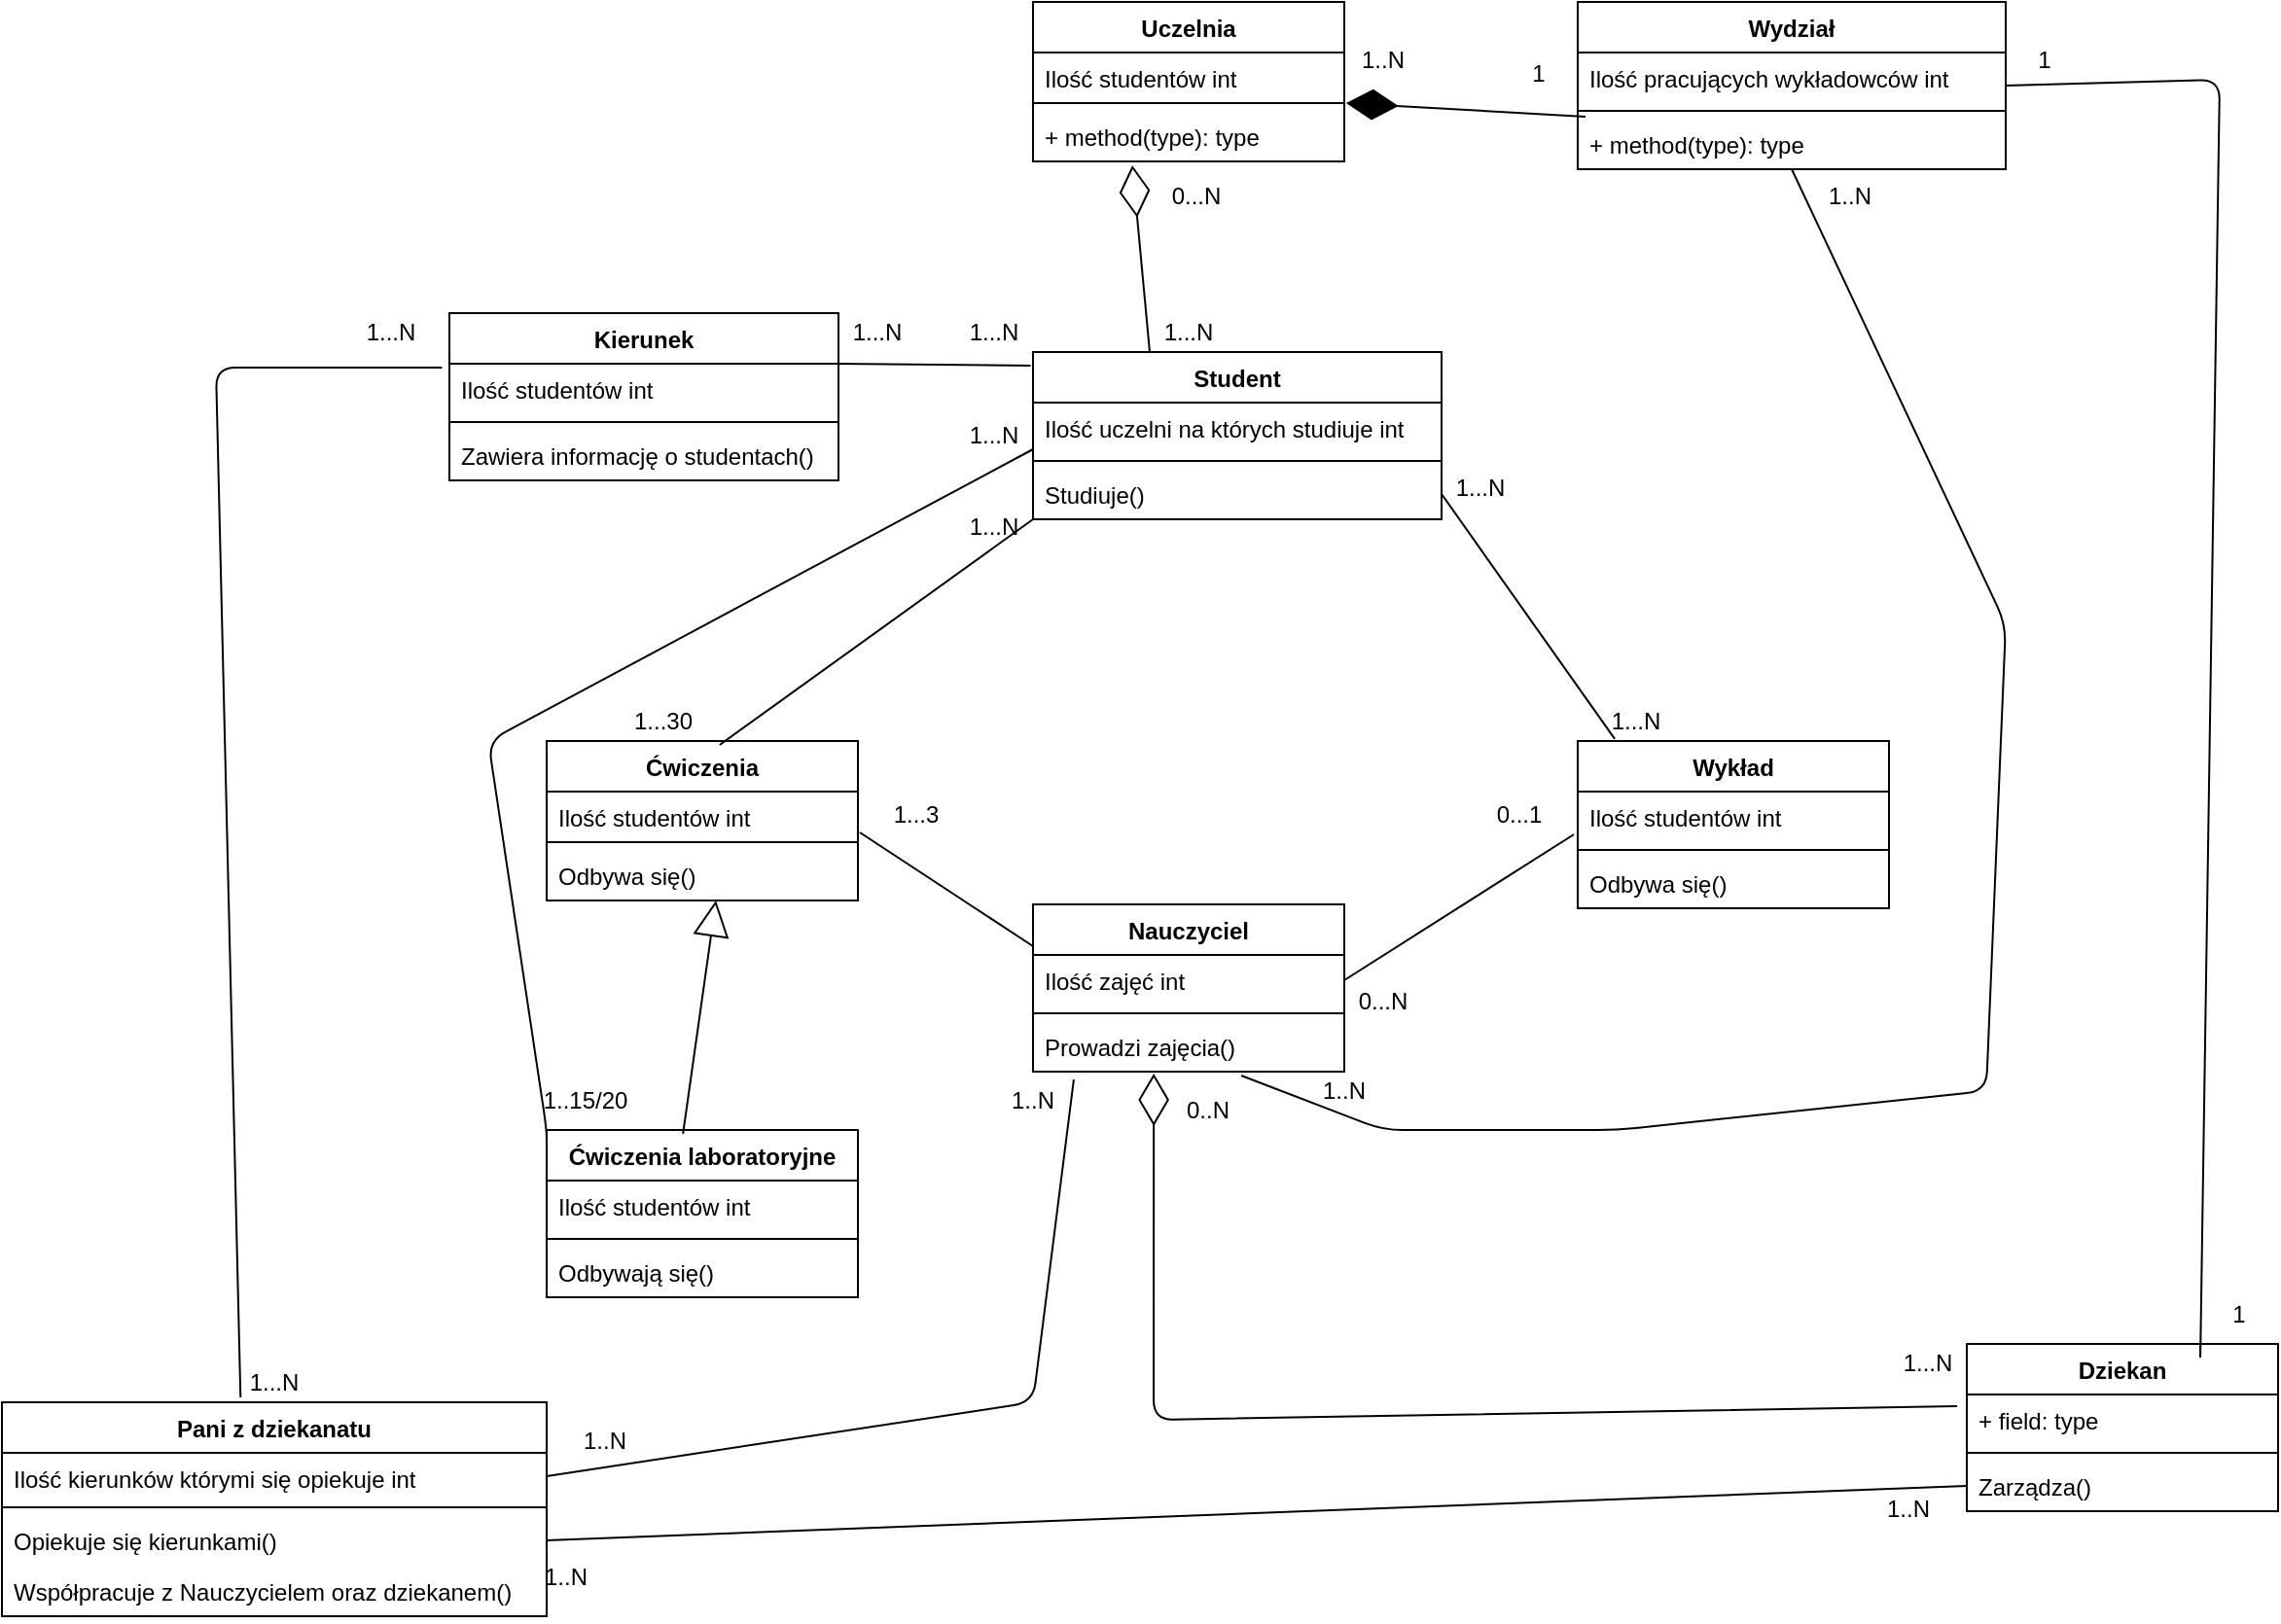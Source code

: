 <mxfile version="24.7.7">
  <diagram id="8XueRVyKptP6TZ4SduWV" name="Strona-1">
    <mxGraphModel dx="2117" dy="1691" grid="1" gridSize="10" guides="1" tooltips="1" connect="1" arrows="1" fold="1" page="1" pageScale="1" pageWidth="827" pageHeight="1169" math="0" shadow="0">
      <root>
        <mxCell id="0" />
        <mxCell id="1" parent="0" />
        <mxCell id="wZQWbqXdrKicEIXemPAb-1" value="Student" style="swimlane;fontStyle=1;align=center;verticalAlign=top;childLayout=stackLayout;horizontal=1;startSize=26;horizontalStack=0;resizeParent=1;resizeParentMax=0;resizeLast=0;collapsible=1;marginBottom=0;" parent="1" vertex="1">
          <mxGeometry x="310" y="80" width="210" height="86" as="geometry" />
        </mxCell>
        <mxCell id="wZQWbqXdrKicEIXemPAb-2" value="Ilość uczelni na których studiuje int" style="text;strokeColor=none;fillColor=none;align=left;verticalAlign=top;spacingLeft=4;spacingRight=4;overflow=hidden;rotatable=0;points=[[0,0.5],[1,0.5]];portConstraint=eastwest;" parent="wZQWbqXdrKicEIXemPAb-1" vertex="1">
          <mxGeometry y="26" width="210" height="26" as="geometry" />
        </mxCell>
        <mxCell id="wZQWbqXdrKicEIXemPAb-3" value="" style="line;strokeWidth=1;fillColor=none;align=left;verticalAlign=middle;spacingTop=-1;spacingLeft=3;spacingRight=3;rotatable=0;labelPosition=right;points=[];portConstraint=eastwest;" parent="wZQWbqXdrKicEIXemPAb-1" vertex="1">
          <mxGeometry y="52" width="210" height="8" as="geometry" />
        </mxCell>
        <mxCell id="wZQWbqXdrKicEIXemPAb-4" value="Studiuje()" style="text;strokeColor=none;fillColor=none;align=left;verticalAlign=top;spacingLeft=4;spacingRight=4;overflow=hidden;rotatable=0;points=[[0,0.5],[1,0.5]];portConstraint=eastwest;" parent="wZQWbqXdrKicEIXemPAb-1" vertex="1">
          <mxGeometry y="60" width="210" height="26" as="geometry" />
        </mxCell>
        <mxCell id="wZQWbqXdrKicEIXemPAb-5" value="Ćwiczenia" style="swimlane;fontStyle=1;align=center;verticalAlign=top;childLayout=stackLayout;horizontal=1;startSize=26;horizontalStack=0;resizeParent=1;resizeParentMax=0;resizeLast=0;collapsible=1;marginBottom=0;" parent="1" vertex="1">
          <mxGeometry x="60" y="280" width="160" height="82" as="geometry" />
        </mxCell>
        <mxCell id="wZQWbqXdrKicEIXemPAb-6" value="Ilość studentów int" style="text;strokeColor=none;fillColor=none;align=left;verticalAlign=top;spacingLeft=4;spacingRight=4;overflow=hidden;rotatable=0;points=[[0,0.5],[1,0.5]];portConstraint=eastwest;" parent="wZQWbqXdrKicEIXemPAb-5" vertex="1">
          <mxGeometry y="26" width="160" height="22" as="geometry" />
        </mxCell>
        <mxCell id="wZQWbqXdrKicEIXemPAb-7" value="" style="line;strokeWidth=1;fillColor=none;align=left;verticalAlign=middle;spacingTop=-1;spacingLeft=3;spacingRight=3;rotatable=0;labelPosition=right;points=[];portConstraint=eastwest;" parent="wZQWbqXdrKicEIXemPAb-5" vertex="1">
          <mxGeometry y="48" width="160" height="8" as="geometry" />
        </mxCell>
        <mxCell id="wZQWbqXdrKicEIXemPAb-8" value="Odbywa się()" style="text;strokeColor=none;fillColor=none;align=left;verticalAlign=top;spacingLeft=4;spacingRight=4;overflow=hidden;rotatable=0;points=[[0,0.5],[1,0.5]];portConstraint=eastwest;" parent="wZQWbqXdrKicEIXemPAb-5" vertex="1">
          <mxGeometry y="56" width="160" height="26" as="geometry" />
        </mxCell>
        <mxCell id="wZQWbqXdrKicEIXemPAb-9" value="Wykład" style="swimlane;fontStyle=1;align=center;verticalAlign=top;childLayout=stackLayout;horizontal=1;startSize=26;horizontalStack=0;resizeParent=1;resizeParentMax=0;resizeLast=0;collapsible=1;marginBottom=0;" parent="1" vertex="1">
          <mxGeometry x="590" y="280" width="160" height="86" as="geometry" />
        </mxCell>
        <mxCell id="wZQWbqXdrKicEIXemPAb-10" value="Ilość studentów int" style="text;strokeColor=none;fillColor=none;align=left;verticalAlign=top;spacingLeft=4;spacingRight=4;overflow=hidden;rotatable=0;points=[[0,0.5],[1,0.5]];portConstraint=eastwest;" parent="wZQWbqXdrKicEIXemPAb-9" vertex="1">
          <mxGeometry y="26" width="160" height="26" as="geometry" />
        </mxCell>
        <mxCell id="wZQWbqXdrKicEIXemPAb-11" value="" style="line;strokeWidth=1;fillColor=none;align=left;verticalAlign=middle;spacingTop=-1;spacingLeft=3;spacingRight=3;rotatable=0;labelPosition=right;points=[];portConstraint=eastwest;" parent="wZQWbqXdrKicEIXemPAb-9" vertex="1">
          <mxGeometry y="52" width="160" height="8" as="geometry" />
        </mxCell>
        <mxCell id="wZQWbqXdrKicEIXemPAb-12" value="Odbywa się()" style="text;strokeColor=none;fillColor=none;align=left;verticalAlign=top;spacingLeft=4;spacingRight=4;overflow=hidden;rotatable=0;points=[[0,0.5],[1,0.5]];portConstraint=eastwest;" parent="wZQWbqXdrKicEIXemPAb-9" vertex="1">
          <mxGeometry y="60" width="160" height="26" as="geometry" />
        </mxCell>
        <mxCell id="wZQWbqXdrKicEIXemPAb-13" value="" style="endArrow=none;html=1;entryX=0;entryY=1;entryDx=0;entryDy=0;exitX=0.556;exitY=0.024;exitDx=0;exitDy=0;exitPerimeter=0;" parent="1" source="wZQWbqXdrKicEIXemPAb-5" target="wZQWbqXdrKicEIXemPAb-1" edge="1">
          <mxGeometry width="50" height="50" relative="1" as="geometry">
            <mxPoint x="290" y="260" as="sourcePoint" />
            <mxPoint x="340" y="210" as="targetPoint" />
            <Array as="points" />
          </mxGeometry>
        </mxCell>
        <mxCell id="wZQWbqXdrKicEIXemPAb-14" value="" style="endArrow=none;html=1;exitX=0.119;exitY=-0.012;exitDx=0;exitDy=0;exitPerimeter=0;entryX=1;entryY=0.5;entryDx=0;entryDy=0;" parent="1" source="wZQWbqXdrKicEIXemPAb-9" target="wZQWbqXdrKicEIXemPAb-4" edge="1">
          <mxGeometry width="50" height="50" relative="1" as="geometry">
            <mxPoint x="420" y="240" as="sourcePoint" />
            <mxPoint x="470" y="190" as="targetPoint" />
          </mxGeometry>
        </mxCell>
        <mxCell id="wZQWbqXdrKicEIXemPAb-15" value="1...N" style="text;html=1;strokeColor=none;fillColor=none;align=center;verticalAlign=middle;whiteSpace=wrap;rounded=0;" parent="1" vertex="1">
          <mxGeometry x="520" y="140" width="40" height="20" as="geometry" />
        </mxCell>
        <mxCell id="wZQWbqXdrKicEIXemPAb-16" value="1...N" style="text;html=1;strokeColor=none;fillColor=none;align=center;verticalAlign=middle;whiteSpace=wrap;rounded=0;" parent="1" vertex="1">
          <mxGeometry x="600" y="260" width="40" height="20" as="geometry" />
        </mxCell>
        <mxCell id="wZQWbqXdrKicEIXemPAb-17" value="1...30" style="text;html=1;strokeColor=none;fillColor=none;align=center;verticalAlign=middle;whiteSpace=wrap;rounded=0;" parent="1" vertex="1">
          <mxGeometry x="100" y="260" width="40" height="20" as="geometry" />
        </mxCell>
        <mxCell id="wZQWbqXdrKicEIXemPAb-18" value="1...N" style="text;html=1;strokeColor=none;fillColor=none;align=center;verticalAlign=middle;whiteSpace=wrap;rounded=0;" parent="1" vertex="1">
          <mxGeometry x="270" y="160" width="40" height="20" as="geometry" />
        </mxCell>
        <mxCell id="wZQWbqXdrKicEIXemPAb-20" value="Ćwiczenia laboratoryjne" style="swimlane;fontStyle=1;align=center;verticalAlign=top;childLayout=stackLayout;horizontal=1;startSize=26;horizontalStack=0;resizeParent=1;resizeParentMax=0;resizeLast=0;collapsible=1;marginBottom=0;" parent="1" vertex="1">
          <mxGeometry x="60" y="480" width="160" height="86" as="geometry" />
        </mxCell>
        <mxCell id="wZQWbqXdrKicEIXemPAb-21" value="Ilość studentów int " style="text;strokeColor=none;fillColor=none;align=left;verticalAlign=top;spacingLeft=4;spacingRight=4;overflow=hidden;rotatable=0;points=[[0,0.5],[1,0.5]];portConstraint=eastwest;" parent="wZQWbqXdrKicEIXemPAb-20" vertex="1">
          <mxGeometry y="26" width="160" height="26" as="geometry" />
        </mxCell>
        <mxCell id="wZQWbqXdrKicEIXemPAb-22" value="" style="line;strokeWidth=1;fillColor=none;align=left;verticalAlign=middle;spacingTop=-1;spacingLeft=3;spacingRight=3;rotatable=0;labelPosition=right;points=[];portConstraint=eastwest;" parent="wZQWbqXdrKicEIXemPAb-20" vertex="1">
          <mxGeometry y="52" width="160" height="8" as="geometry" />
        </mxCell>
        <mxCell id="wZQWbqXdrKicEIXemPAb-23" value="Odbywają się()" style="text;strokeColor=none;fillColor=none;align=left;verticalAlign=top;spacingLeft=4;spacingRight=4;overflow=hidden;rotatable=0;points=[[0,0.5],[1,0.5]];portConstraint=eastwest;" parent="wZQWbqXdrKicEIXemPAb-20" vertex="1">
          <mxGeometry y="60" width="160" height="26" as="geometry" />
        </mxCell>
        <mxCell id="wZQWbqXdrKicEIXemPAb-24" value="" style="endArrow=none;html=1;entryX=0;entryY=0.923;entryDx=0;entryDy=0;entryPerimeter=0;" parent="1" target="wZQWbqXdrKicEIXemPAb-2" edge="1">
          <mxGeometry width="50" height="50" relative="1" as="geometry">
            <mxPoint x="60" y="490" as="sourcePoint" />
            <mxPoint x="300" y="110" as="targetPoint" />
            <Array as="points">
              <mxPoint x="60" y="480" />
              <mxPoint x="30" y="280" />
            </Array>
          </mxGeometry>
        </mxCell>
        <mxCell id="wZQWbqXdrKicEIXemPAb-25" value="1..15/20" style="text;html=1;strokeColor=none;fillColor=none;align=center;verticalAlign=middle;whiteSpace=wrap;rounded=0;" parent="1" vertex="1">
          <mxGeometry x="60" y="450" width="40" height="30" as="geometry" />
        </mxCell>
        <mxCell id="wZQWbqXdrKicEIXemPAb-26" value="1...N" style="text;html=1;strokeColor=none;fillColor=none;align=center;verticalAlign=middle;whiteSpace=wrap;rounded=0;" parent="1" vertex="1">
          <mxGeometry x="270" y="113" width="40" height="20" as="geometry" />
        </mxCell>
        <mxCell id="wZQWbqXdrKicEIXemPAb-27" value="Nauczyciel" style="swimlane;fontStyle=1;align=center;verticalAlign=top;childLayout=stackLayout;horizontal=1;startSize=26;horizontalStack=0;resizeParent=1;resizeParentMax=0;resizeLast=0;collapsible=1;marginBottom=0;" parent="1" vertex="1">
          <mxGeometry x="310" y="364" width="160" height="86" as="geometry" />
        </mxCell>
        <mxCell id="wZQWbqXdrKicEIXemPAb-28" value="Ilość zajęć int" style="text;strokeColor=none;fillColor=none;align=left;verticalAlign=top;spacingLeft=4;spacingRight=4;overflow=hidden;rotatable=0;points=[[0,0.5],[1,0.5]];portConstraint=eastwest;" parent="wZQWbqXdrKicEIXemPAb-27" vertex="1">
          <mxGeometry y="26" width="160" height="26" as="geometry" />
        </mxCell>
        <mxCell id="wZQWbqXdrKicEIXemPAb-29" value="" style="line;strokeWidth=1;fillColor=none;align=left;verticalAlign=middle;spacingTop=-1;spacingLeft=3;spacingRight=3;rotatable=0;labelPosition=right;points=[];portConstraint=eastwest;" parent="wZQWbqXdrKicEIXemPAb-27" vertex="1">
          <mxGeometry y="52" width="160" height="8" as="geometry" />
        </mxCell>
        <mxCell id="wZQWbqXdrKicEIXemPAb-30" value="Prowadzi zajęcia()" style="text;strokeColor=none;fillColor=none;align=left;verticalAlign=top;spacingLeft=4;spacingRight=4;overflow=hidden;rotatable=0;points=[[0,0.5],[1,0.5]];portConstraint=eastwest;" parent="wZQWbqXdrKicEIXemPAb-27" vertex="1">
          <mxGeometry y="60" width="160" height="26" as="geometry" />
        </mxCell>
        <mxCell id="wZQWbqXdrKicEIXemPAb-31" value="" style="endArrow=none;html=1;entryX=-0.012;entryY=0.846;entryDx=0;entryDy=0;entryPerimeter=0;exitX=1;exitY=0.5;exitDx=0;exitDy=0;" parent="1" source="wZQWbqXdrKicEIXemPAb-28" target="wZQWbqXdrKicEIXemPAb-10" edge="1">
          <mxGeometry width="50" height="50" relative="1" as="geometry">
            <mxPoint x="330" y="370" as="sourcePoint" />
            <mxPoint x="380" y="320" as="targetPoint" />
          </mxGeometry>
        </mxCell>
        <mxCell id="wZQWbqXdrKicEIXemPAb-32" value="" style="endArrow=none;html=1;exitX=1.006;exitY=0.955;exitDx=0;exitDy=0;exitPerimeter=0;entryX=0;entryY=0.25;entryDx=0;entryDy=0;" parent="1" source="wZQWbqXdrKicEIXemPAb-6" target="wZQWbqXdrKicEIXemPAb-27" edge="1">
          <mxGeometry width="50" height="50" relative="1" as="geometry">
            <mxPoint x="250" y="390" as="sourcePoint" />
            <mxPoint x="300" y="340" as="targetPoint" />
          </mxGeometry>
        </mxCell>
        <mxCell id="wZQWbqXdrKicEIXemPAb-33" value="0...N" style="text;html=1;strokeColor=none;fillColor=none;align=center;verticalAlign=middle;whiteSpace=wrap;rounded=0;" parent="1" vertex="1">
          <mxGeometry x="470" y="404" width="40" height="20" as="geometry" />
        </mxCell>
        <mxCell id="wZQWbqXdrKicEIXemPAb-34" value="0...1" style="text;html=1;strokeColor=none;fillColor=none;align=center;verticalAlign=middle;whiteSpace=wrap;rounded=0;" parent="1" vertex="1">
          <mxGeometry x="540" y="308" width="40" height="20" as="geometry" />
        </mxCell>
        <mxCell id="wZQWbqXdrKicEIXemPAb-35" value="1...3" style="text;html=1;strokeColor=none;fillColor=none;align=center;verticalAlign=middle;whiteSpace=wrap;rounded=0;" parent="1" vertex="1">
          <mxGeometry x="230" y="308" width="40" height="20" as="geometry" />
        </mxCell>
        <mxCell id="wZQWbqXdrKicEIXemPAb-36" value="Uczelnia" style="swimlane;fontStyle=1;align=center;verticalAlign=top;childLayout=stackLayout;horizontal=1;startSize=26;horizontalStack=0;resizeParent=1;resizeParentMax=0;resizeLast=0;collapsible=1;marginBottom=0;" parent="1" vertex="1">
          <mxGeometry x="310" y="-100" width="160" height="82" as="geometry" />
        </mxCell>
        <mxCell id="wZQWbqXdrKicEIXemPAb-37" value="Ilość studentów int" style="text;strokeColor=none;fillColor=none;align=left;verticalAlign=top;spacingLeft=4;spacingRight=4;overflow=hidden;rotatable=0;points=[[0,0.5],[1,0.5]];portConstraint=eastwest;" parent="wZQWbqXdrKicEIXemPAb-36" vertex="1">
          <mxGeometry y="26" width="160" height="22" as="geometry" />
        </mxCell>
        <mxCell id="wZQWbqXdrKicEIXemPAb-38" value="" style="line;strokeWidth=1;fillColor=none;align=left;verticalAlign=middle;spacingTop=-1;spacingLeft=3;spacingRight=3;rotatable=0;labelPosition=right;points=[];portConstraint=eastwest;" parent="wZQWbqXdrKicEIXemPAb-36" vertex="1">
          <mxGeometry y="48" width="160" height="8" as="geometry" />
        </mxCell>
        <mxCell id="wZQWbqXdrKicEIXemPAb-39" value="+ method(type): type" style="text;strokeColor=none;fillColor=none;align=left;verticalAlign=top;spacingLeft=4;spacingRight=4;overflow=hidden;rotatable=0;points=[[0,0.5],[1,0.5]];portConstraint=eastwest;" parent="wZQWbqXdrKicEIXemPAb-36" vertex="1">
          <mxGeometry y="56" width="160" height="26" as="geometry" />
        </mxCell>
        <mxCell id="wZQWbqXdrKicEIXemPAb-40" value="" style="endArrow=diamondThin;endFill=0;endSize=24;html=1;exitX=0;exitY=1;exitDx=0;exitDy=0;entryX=0.319;entryY=1.077;entryDx=0;entryDy=0;entryPerimeter=0;" parent="1" source="wZQWbqXdrKicEIXemPAb-42" target="wZQWbqXdrKicEIXemPAb-39" edge="1">
          <mxGeometry width="160" relative="1" as="geometry">
            <mxPoint x="330" y="30" as="sourcePoint" />
            <mxPoint x="490" y="30" as="targetPoint" />
          </mxGeometry>
        </mxCell>
        <mxCell id="wZQWbqXdrKicEIXemPAb-41" value="0...N" style="text;html=1;strokeColor=none;fillColor=none;align=center;verticalAlign=middle;whiteSpace=wrap;rounded=0;" parent="1" vertex="1">
          <mxGeometry x="374" y="-10" width="40" height="20" as="geometry" />
        </mxCell>
        <mxCell id="wZQWbqXdrKicEIXemPAb-42" value="1...N" style="text;html=1;strokeColor=none;fillColor=none;align=center;verticalAlign=middle;whiteSpace=wrap;rounded=0;" parent="1" vertex="1">
          <mxGeometry x="370" y="60" width="40" height="20" as="geometry" />
        </mxCell>
        <mxCell id="wZQWbqXdrKicEIXemPAb-43" value="Wydział" style="swimlane;fontStyle=1;align=center;verticalAlign=top;childLayout=stackLayout;horizontal=1;startSize=26;horizontalStack=0;resizeParent=1;resizeParentMax=0;resizeLast=0;collapsible=1;marginBottom=0;" parent="1" vertex="1">
          <mxGeometry x="590" y="-100" width="220" height="86" as="geometry" />
        </mxCell>
        <mxCell id="wZQWbqXdrKicEIXemPAb-44" value="Ilość pracujących wykładowców int" style="text;strokeColor=none;fillColor=none;align=left;verticalAlign=top;spacingLeft=4;spacingRight=4;overflow=hidden;rotatable=0;points=[[0,0.5],[1,0.5]];portConstraint=eastwest;" parent="wZQWbqXdrKicEIXemPAb-43" vertex="1">
          <mxGeometry y="26" width="220" height="26" as="geometry" />
        </mxCell>
        <mxCell id="wZQWbqXdrKicEIXemPAb-45" value="" style="line;strokeWidth=1;fillColor=none;align=left;verticalAlign=middle;spacingTop=-1;spacingLeft=3;spacingRight=3;rotatable=0;labelPosition=right;points=[];portConstraint=eastwest;" parent="wZQWbqXdrKicEIXemPAb-43" vertex="1">
          <mxGeometry y="52" width="220" height="8" as="geometry" />
        </mxCell>
        <mxCell id="wZQWbqXdrKicEIXemPAb-46" value="+ method(type): type" style="text;strokeColor=none;fillColor=none;align=left;verticalAlign=top;spacingLeft=4;spacingRight=4;overflow=hidden;rotatable=0;points=[[0,0.5],[1,0.5]];portConstraint=eastwest;" parent="wZQWbqXdrKicEIXemPAb-43" vertex="1">
          <mxGeometry y="60" width="220" height="26" as="geometry" />
        </mxCell>
        <mxCell id="wZQWbqXdrKicEIXemPAb-82" style="edgeStyle=orthogonalEdgeStyle;rounded=0;orthogonalLoop=1;jettySize=auto;html=1;exitX=1;exitY=0.5;exitDx=0;exitDy=0;" parent="wZQWbqXdrKicEIXemPAb-43" source="wZQWbqXdrKicEIXemPAb-44" target="wZQWbqXdrKicEIXemPAb-44" edge="1">
          <mxGeometry relative="1" as="geometry" />
        </mxCell>
        <mxCell id="wZQWbqXdrKicEIXemPAb-48" value="1..N" style="text;html=1;strokeColor=none;fillColor=none;align=center;verticalAlign=middle;whiteSpace=wrap;rounded=0;" parent="1" vertex="1">
          <mxGeometry x="470" y="-80" width="40" height="20" as="geometry" />
        </mxCell>
        <mxCell id="wZQWbqXdrKicEIXemPAb-49" value="1" style="text;html=1;strokeColor=none;fillColor=none;align=center;verticalAlign=middle;whiteSpace=wrap;rounded=0;" parent="1" vertex="1">
          <mxGeometry x="550" y="-73" width="40" height="20" as="geometry" />
        </mxCell>
        <mxCell id="wZQWbqXdrKicEIXemPAb-50" value="" style="endArrow=none;html=1;exitX=0.669;exitY=1.077;exitDx=0;exitDy=0;exitPerimeter=0;entryX=0.5;entryY=1;entryDx=0;entryDy=0;" parent="1" source="wZQWbqXdrKicEIXemPAb-30" target="wZQWbqXdrKicEIXemPAb-43" edge="1">
          <mxGeometry width="50" height="50" relative="1" as="geometry">
            <mxPoint x="500" y="560" as="sourcePoint" />
            <mxPoint x="550" y="510" as="targetPoint" />
            <Array as="points">
              <mxPoint x="490" y="480" />
              <mxPoint x="610" y="480" />
              <mxPoint x="800" y="460" />
              <mxPoint x="810" y="220" />
            </Array>
          </mxGeometry>
        </mxCell>
        <mxCell id="wZQWbqXdrKicEIXemPAb-51" value="1..N" style="text;html=1;strokeColor=none;fillColor=none;align=center;verticalAlign=middle;whiteSpace=wrap;rounded=0;" parent="1" vertex="1">
          <mxGeometry x="450" y="450" width="40" height="20" as="geometry" />
        </mxCell>
        <mxCell id="wZQWbqXdrKicEIXemPAb-52" value="1..N" style="text;html=1;strokeColor=none;fillColor=none;align=center;verticalAlign=middle;whiteSpace=wrap;rounded=0;" parent="1" vertex="1">
          <mxGeometry x="710" y="-10" width="40" height="20" as="geometry" />
        </mxCell>
        <mxCell id="wZQWbqXdrKicEIXemPAb-54" value="Dziekan" style="swimlane;fontStyle=1;align=center;verticalAlign=top;childLayout=stackLayout;horizontal=1;startSize=26;horizontalStack=0;resizeParent=1;resizeParentMax=0;resizeLast=0;collapsible=1;marginBottom=0;" parent="1" vertex="1">
          <mxGeometry x="790" y="590" width="160" height="86" as="geometry" />
        </mxCell>
        <mxCell id="wZQWbqXdrKicEIXemPAb-55" value="+ field: type" style="text;strokeColor=none;fillColor=none;align=left;verticalAlign=top;spacingLeft=4;spacingRight=4;overflow=hidden;rotatable=0;points=[[0,0.5],[1,0.5]];portConstraint=eastwest;" parent="wZQWbqXdrKicEIXemPAb-54" vertex="1">
          <mxGeometry y="26" width="160" height="26" as="geometry" />
        </mxCell>
        <mxCell id="wZQWbqXdrKicEIXemPAb-56" value="" style="line;strokeWidth=1;fillColor=none;align=left;verticalAlign=middle;spacingTop=-1;spacingLeft=3;spacingRight=3;rotatable=0;labelPosition=right;points=[];portConstraint=eastwest;" parent="wZQWbqXdrKicEIXemPAb-54" vertex="1">
          <mxGeometry y="52" width="160" height="8" as="geometry" />
        </mxCell>
        <mxCell id="wZQWbqXdrKicEIXemPAb-57" value="Zarządza()" style="text;strokeColor=none;fillColor=none;align=left;verticalAlign=top;spacingLeft=4;spacingRight=4;overflow=hidden;rotatable=0;points=[[0,0.5],[1,0.5]];portConstraint=eastwest;" parent="wZQWbqXdrKicEIXemPAb-54" vertex="1">
          <mxGeometry y="60" width="160" height="26" as="geometry" />
        </mxCell>
        <mxCell id="wZQWbqXdrKicEIXemPAb-58" value="" style="endArrow=none;html=1;exitX=0.75;exitY=0;exitDx=0;exitDy=0;entryX=1;entryY=0.5;entryDx=0;entryDy=0;" parent="1" source="wZQWbqXdrKicEIXemPAb-54" target="wZQWbqXdrKicEIXemPAb-43" edge="1">
          <mxGeometry width="50" height="50" relative="1" as="geometry">
            <mxPoint x="740" y="620" as="sourcePoint" />
            <mxPoint x="880" y="570" as="targetPoint" />
            <Array as="points">
              <mxPoint x="910" y="600" />
              <mxPoint x="920" y="-60" />
            </Array>
          </mxGeometry>
        </mxCell>
        <mxCell id="wZQWbqXdrKicEIXemPAb-59" value="1" style="text;html=1;strokeColor=none;fillColor=none;align=center;verticalAlign=middle;whiteSpace=wrap;rounded=0;" parent="1" vertex="1">
          <mxGeometry x="810" y="-80" width="40" height="20" as="geometry" />
        </mxCell>
        <mxCell id="wZQWbqXdrKicEIXemPAb-60" value="1" style="text;html=1;strokeColor=none;fillColor=none;align=center;verticalAlign=middle;whiteSpace=wrap;rounded=0;" parent="1" vertex="1">
          <mxGeometry x="910" y="565" width="40" height="20" as="geometry" />
        </mxCell>
        <mxCell id="wZQWbqXdrKicEIXemPAb-61" value="" style="endArrow=diamondThin;endFill=0;endSize=24;html=1;exitX=-0.031;exitY=0.231;exitDx=0;exitDy=0;exitPerimeter=0;entryX=0.388;entryY=1.038;entryDx=0;entryDy=0;entryPerimeter=0;" parent="1" source="wZQWbqXdrKicEIXemPAb-55" target="wZQWbqXdrKicEIXemPAb-30" edge="1">
          <mxGeometry width="160" relative="1" as="geometry">
            <mxPoint x="430" y="590" as="sourcePoint" />
            <mxPoint x="590" y="590" as="targetPoint" />
            <Array as="points">
              <mxPoint x="372" y="629" />
            </Array>
          </mxGeometry>
        </mxCell>
        <mxCell id="wZQWbqXdrKicEIXemPAb-62" value="0..N" style="text;html=1;strokeColor=none;fillColor=none;align=center;verticalAlign=middle;whiteSpace=wrap;rounded=0;" parent="1" vertex="1">
          <mxGeometry x="380" y="460" width="40" height="20" as="geometry" />
        </mxCell>
        <mxCell id="wZQWbqXdrKicEIXemPAb-63" value="1...N" style="text;html=1;strokeColor=none;fillColor=none;align=center;verticalAlign=middle;whiteSpace=wrap;rounded=0;" parent="1" vertex="1">
          <mxGeometry x="750" y="590" width="40" height="20" as="geometry" />
        </mxCell>
        <mxCell id="wZQWbqXdrKicEIXemPAb-64" value="Kierunek" style="swimlane;fontStyle=1;align=center;verticalAlign=top;childLayout=stackLayout;horizontal=1;startSize=26;horizontalStack=0;resizeParent=1;resizeParentMax=0;resizeLast=0;collapsible=1;marginBottom=0;" parent="1" vertex="1">
          <mxGeometry x="10" y="60" width="200" height="86" as="geometry" />
        </mxCell>
        <mxCell id="wZQWbqXdrKicEIXemPAb-65" value="Ilość studentów int" style="text;strokeColor=none;fillColor=none;align=left;verticalAlign=top;spacingLeft=4;spacingRight=4;overflow=hidden;rotatable=0;points=[[0,0.5],[1,0.5]];portConstraint=eastwest;" parent="wZQWbqXdrKicEIXemPAb-64" vertex="1">
          <mxGeometry y="26" width="200" height="26" as="geometry" />
        </mxCell>
        <mxCell id="wZQWbqXdrKicEIXemPAb-66" value="" style="line;strokeWidth=1;fillColor=none;align=left;verticalAlign=middle;spacingTop=-1;spacingLeft=3;spacingRight=3;rotatable=0;labelPosition=right;points=[];portConstraint=eastwest;" parent="wZQWbqXdrKicEIXemPAb-64" vertex="1">
          <mxGeometry y="52" width="200" height="8" as="geometry" />
        </mxCell>
        <mxCell id="wZQWbqXdrKicEIXemPAb-67" value="Zawiera informację o studentach()" style="text;strokeColor=none;fillColor=none;align=left;verticalAlign=top;spacingLeft=4;spacingRight=4;overflow=hidden;rotatable=0;points=[[0,0.5],[1,0.5]];portConstraint=eastwest;" parent="wZQWbqXdrKicEIXemPAb-64" vertex="1">
          <mxGeometry y="60" width="200" height="26" as="geometry" />
        </mxCell>
        <mxCell id="wZQWbqXdrKicEIXemPAb-68" value="" style="endArrow=none;html=1;entryX=-0.006;entryY=0.081;entryDx=0;entryDy=0;entryPerimeter=0;exitX=0.994;exitY=0;exitDx=0;exitDy=0;exitPerimeter=0;" parent="1" source="wZQWbqXdrKicEIXemPAb-65" target="wZQWbqXdrKicEIXemPAb-1" edge="1">
          <mxGeometry width="50" height="50" relative="1" as="geometry">
            <mxPoint x="220" y="90" as="sourcePoint" />
            <mxPoint x="270" y="40" as="targetPoint" />
          </mxGeometry>
        </mxCell>
        <mxCell id="wZQWbqXdrKicEIXemPAb-69" value="1...N" style="text;html=1;strokeColor=none;fillColor=none;align=center;verticalAlign=middle;whiteSpace=wrap;rounded=0;" parent="1" vertex="1">
          <mxGeometry x="210" y="60" width="40" height="20" as="geometry" />
        </mxCell>
        <mxCell id="wZQWbqXdrKicEIXemPAb-70" value="1...N" style="text;html=1;strokeColor=none;fillColor=none;align=center;verticalAlign=middle;whiteSpace=wrap;rounded=0;" parent="1" vertex="1">
          <mxGeometry x="270" y="60" width="40" height="20" as="geometry" />
        </mxCell>
        <mxCell id="wZQWbqXdrKicEIXemPAb-71" value="Pani z dziekanatu" style="swimlane;fontStyle=1;align=center;verticalAlign=top;childLayout=stackLayout;horizontal=1;startSize=26;horizontalStack=0;resizeParent=1;resizeParentMax=0;resizeLast=0;collapsible=1;marginBottom=0;" parent="1" vertex="1">
          <mxGeometry x="-220" y="620" width="280" height="110" as="geometry" />
        </mxCell>
        <mxCell id="wZQWbqXdrKicEIXemPAb-72" value="Ilość kierunków którymi się opiekuje int" style="text;strokeColor=none;fillColor=none;align=left;verticalAlign=top;spacingLeft=4;spacingRight=4;overflow=hidden;rotatable=0;points=[[0,0.5],[1,0.5]];portConstraint=eastwest;" parent="wZQWbqXdrKicEIXemPAb-71" vertex="1">
          <mxGeometry y="26" width="280" height="24" as="geometry" />
        </mxCell>
        <mxCell id="wZQWbqXdrKicEIXemPAb-73" value="" style="line;strokeWidth=1;fillColor=none;align=left;verticalAlign=middle;spacingTop=-1;spacingLeft=3;spacingRight=3;rotatable=0;labelPosition=right;points=[];portConstraint=eastwest;" parent="wZQWbqXdrKicEIXemPAb-71" vertex="1">
          <mxGeometry y="50" width="280" height="8" as="geometry" />
        </mxCell>
        <mxCell id="wZQWbqXdrKicEIXemPAb-74" value="Opiekuje się kierunkami()" style="text;strokeColor=none;fillColor=none;align=left;verticalAlign=top;spacingLeft=4;spacingRight=4;overflow=hidden;rotatable=0;points=[[0,0.5],[1,0.5]];portConstraint=eastwest;" parent="wZQWbqXdrKicEIXemPAb-71" vertex="1">
          <mxGeometry y="58" width="280" height="26" as="geometry" />
        </mxCell>
        <mxCell id="wZQWbqXdrKicEIXemPAb-79" value="Współpracuje z Nauczycielem oraz dziekanem()" style="text;strokeColor=none;fillColor=none;align=left;verticalAlign=top;spacingLeft=4;spacingRight=4;overflow=hidden;rotatable=0;points=[[0,0.5],[1,0.5]];portConstraint=eastwest;" parent="wZQWbqXdrKicEIXemPAb-71" vertex="1">
          <mxGeometry y="84" width="280" height="26" as="geometry" />
        </mxCell>
        <mxCell id="wZQWbqXdrKicEIXemPAb-75" value="" style="endArrow=none;html=1;exitX=0.438;exitY=-0.023;exitDx=0;exitDy=0;exitPerimeter=0;entryX=-0.019;entryY=0.077;entryDx=0;entryDy=0;entryPerimeter=0;" parent="1" source="wZQWbqXdrKicEIXemPAb-71" target="wZQWbqXdrKicEIXemPAb-65" edge="1">
          <mxGeometry width="50" height="50" relative="1" as="geometry">
            <mxPoint x="-100" y="590" as="sourcePoint" />
            <mxPoint x="-80" y="80" as="targetPoint" />
            <Array as="points">
              <mxPoint x="-110" y="88" />
            </Array>
          </mxGeometry>
        </mxCell>
        <mxCell id="wZQWbqXdrKicEIXemPAb-76" value="1...N" style="text;html=1;strokeColor=none;fillColor=none;align=center;verticalAlign=middle;whiteSpace=wrap;rounded=0;" parent="1" vertex="1">
          <mxGeometry x="-40" y="60" width="40" height="20" as="geometry" />
        </mxCell>
        <mxCell id="wZQWbqXdrKicEIXemPAb-77" value="1...N" style="text;html=1;strokeColor=none;fillColor=none;align=center;verticalAlign=middle;whiteSpace=wrap;rounded=0;" parent="1" vertex="1">
          <mxGeometry x="-100" y="600" width="40" height="20" as="geometry" />
        </mxCell>
        <mxCell id="wZQWbqXdrKicEIXemPAb-78" value="" style="endArrow=none;html=1;exitX=1;exitY=0.5;exitDx=0;exitDy=0;entryX=0.131;entryY=1.154;entryDx=0;entryDy=0;entryPerimeter=0;" parent="1" source="wZQWbqXdrKicEIXemPAb-72" target="wZQWbqXdrKicEIXemPAb-30" edge="1">
          <mxGeometry width="50" height="50" relative="1" as="geometry">
            <mxPoint x="60" y="690" as="sourcePoint" />
            <mxPoint x="130" y="640" as="targetPoint" />
            <Array as="points">
              <mxPoint x="310" y="620" />
            </Array>
          </mxGeometry>
        </mxCell>
        <mxCell id="wZQWbqXdrKicEIXemPAb-80" value="" style="endArrow=none;html=1;exitX=1;exitY=0.5;exitDx=0;exitDy=0;entryX=0;entryY=0.5;entryDx=0;entryDy=0;" parent="1" source="wZQWbqXdrKicEIXemPAb-74" target="wZQWbqXdrKicEIXemPAb-57" edge="1">
          <mxGeometry width="50" height="50" relative="1" as="geometry">
            <mxPoint x="180" y="730" as="sourcePoint" />
            <mxPoint x="230" y="680" as="targetPoint" />
          </mxGeometry>
        </mxCell>
        <mxCell id="wZQWbqXdrKicEIXemPAb-81" value="" style="endArrow=block;endSize=16;endFill=0;html=1;exitX=0.438;exitY=0.023;exitDx=0;exitDy=0;exitPerimeter=0;entryX=0.544;entryY=1;entryDx=0;entryDy=0;entryPerimeter=0;" parent="1" source="wZQWbqXdrKicEIXemPAb-20" target="wZQWbqXdrKicEIXemPAb-8" edge="1">
          <mxGeometry width="160" relative="1" as="geometry">
            <mxPoint x="130" y="400" as="sourcePoint" />
            <mxPoint x="290" y="400" as="targetPoint" />
          </mxGeometry>
        </mxCell>
        <mxCell id="wZQWbqXdrKicEIXemPAb-83" value="1..N" style="text;html=1;strokeColor=none;fillColor=none;align=center;verticalAlign=middle;whiteSpace=wrap;rounded=0;" parent="1" vertex="1">
          <mxGeometry x="70" y="630" width="40" height="20" as="geometry" />
        </mxCell>
        <mxCell id="wZQWbqXdrKicEIXemPAb-85" value="1..N" style="text;html=1;strokeColor=none;fillColor=none;align=center;verticalAlign=middle;whiteSpace=wrap;rounded=0;" parent="1" vertex="1">
          <mxGeometry x="290" y="455" width="40" height="20" as="geometry" />
        </mxCell>
        <mxCell id="wZQWbqXdrKicEIXemPAb-86" value="1..N" style="text;html=1;strokeColor=none;fillColor=none;align=center;verticalAlign=middle;whiteSpace=wrap;rounded=0;" parent="1" vertex="1">
          <mxGeometry x="50" y="700" width="40" height="20" as="geometry" />
        </mxCell>
        <mxCell id="wZQWbqXdrKicEIXemPAb-87" value="1..N" style="text;html=1;strokeColor=none;fillColor=none;align=center;verticalAlign=middle;whiteSpace=wrap;rounded=0;" parent="1" vertex="1">
          <mxGeometry x="740" y="665" width="40" height="20" as="geometry" />
        </mxCell>
        <mxCell id="wZQWbqXdrKicEIXemPAb-88" value="" style="endArrow=diamondThin;endFill=1;endSize=24;html=1;exitX=0.018;exitY=-0.038;exitDx=0;exitDy=0;exitPerimeter=0;entryX=1.006;entryY=1.182;entryDx=0;entryDy=0;entryPerimeter=0;" parent="1" source="wZQWbqXdrKicEIXemPAb-46" target="wZQWbqXdrKicEIXemPAb-37" edge="1">
          <mxGeometry width="160" relative="1" as="geometry">
            <mxPoint x="600" y="-50" as="sourcePoint" />
            <mxPoint x="440" y="-50" as="targetPoint" />
          </mxGeometry>
        </mxCell>
      </root>
    </mxGraphModel>
  </diagram>
</mxfile>
